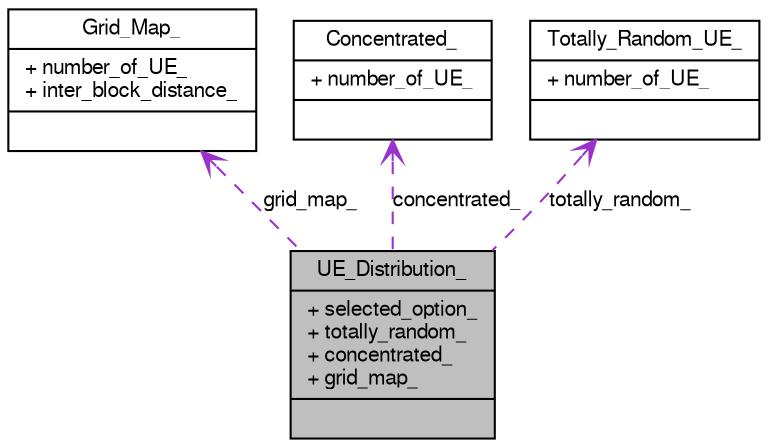 digraph G
{
  edge [fontname="FreeSans",fontsize="10",labelfontname="FreeSans",labelfontsize="10"];
  node [fontname="FreeSans",fontsize="10",shape=record];
  Node1 [label="{UE_Distribution_\n|+ selected_option_\l+ totally_random_\l+ concentrated_\l+ grid_map_\l|}",height=0.2,width=0.4,color="black", fillcolor="grey75", style="filled" fontcolor="black"];
  Node2 -> Node1 [dir=back,color="darkorchid3",fontsize="10",style="dashed",label="grid_map_",arrowtail="open"];
  Node2 [label="{Grid_Map_\n|+ number_of_UE_\l+ inter_block_distance_\l|}",height=0.2,width=0.4,color="black", fillcolor="white", style="filled",URL="$structGrid__Map__.html"];
  Node3 -> Node1 [dir=back,color="darkorchid3",fontsize="10",style="dashed",label="concentrated_",arrowtail="open"];
  Node3 [label="{Concentrated_\n|+ number_of_UE_\l|}",height=0.2,width=0.4,color="black", fillcolor="white", style="filled",URL="$structConcentrated__.html"];
  Node4 -> Node1 [dir=back,color="darkorchid3",fontsize="10",style="dashed",label="totally_random_",arrowtail="open"];
  Node4 [label="{Totally_Random_UE_\n|+ number_of_UE_\l|}",height=0.2,width=0.4,color="black", fillcolor="white", style="filled",URL="$structTotally__Random__UE__.html"];
}
